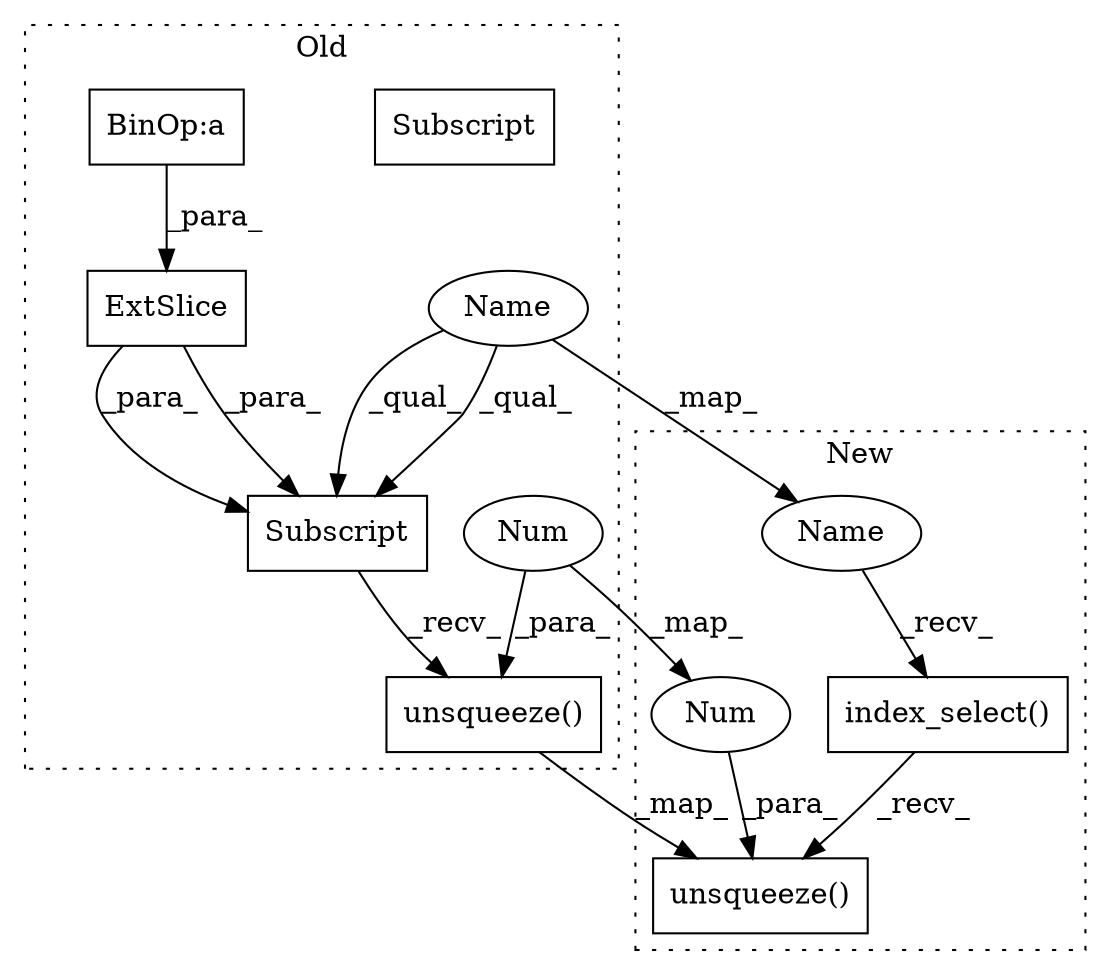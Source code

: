 digraph G {
subgraph cluster0 {
1 [label="Subscript" a="63" s="2695,0" l="39,0" shape="box"];
3 [label="unsqueeze()" a="75" s="2695,2746" l="50,1" shape="box"];
6 [label="Num" a="76" s="2745" l="1" shape="ellipse"];
7 [label="ExtSlice" a="85" s="2695" l="4" shape="box"];
8 [label="BinOp:a" a="82" s="2724" l="3" shape="box"];
9 [label="Name" a="87" s="2695" l="12" shape="ellipse"];
10 [label="Subscript" a="63" s="2695,0" l="39,0" shape="box"];
label = "Old";
style="dotted";
}
subgraph cluster1 {
2 [label="index_select()" a="75" s="2692" l="62" shape="box"];
4 [label="unsqueeze()" a="75" s="2692,2766" l="73,1" shape="box"];
5 [label="Num" a="76" s="2765" l="1" shape="ellipse"];
11 [label="Name" a="87" s="2692" l="12" shape="ellipse"];
label = "New";
style="dotted";
}
2 -> 4 [label="_recv_"];
3 -> 4 [label="_map_"];
5 -> 4 [label="_para_"];
6 -> 3 [label="_para_"];
6 -> 5 [label="_map_"];
7 -> 10 [label="_para_"];
7 -> 10 [label="_para_"];
8 -> 7 [label="_para_"];
9 -> 10 [label="_qual_"];
9 -> 10 [label="_qual_"];
9 -> 11 [label="_map_"];
10 -> 3 [label="_recv_"];
11 -> 2 [label="_recv_"];
}